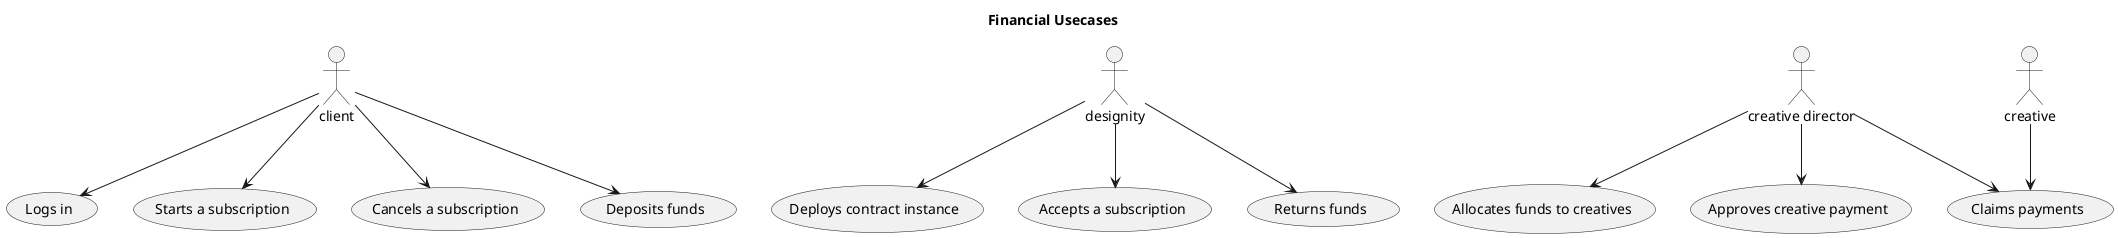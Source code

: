 @startuml "Finance Usecases"
title Financial Usecases
"client" as cl
cl -down-> (Logs in)
cl -down-> (Starts a subscription)
cl -down-> (Cancels a subscription)
cl -down-> (Deposits funds)
"designity" as dsnty
dsnty -down-> (Deploys contract instance)
dsnty -down-> (Accepts a subscription)
dsnty -down-> (Returns funds)
"creative director" as cd
cd -down-> (Allocates funds to creatives)
cd -down-> (Claims payments)
cd -down-> (Approves creative payment)
"creative" as cr
cr -down-> (Claims payments)